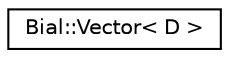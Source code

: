 digraph "Graphical Class Hierarchy"
{
  edge [fontname="Helvetica",fontsize="10",labelfontname="Helvetica",labelfontsize="10"];
  node [fontname="Helvetica",fontsize="10",shape=record];
  rankdir="LR";
  Node1 [label="Bial::Vector\< D \>",height=0.2,width=0.4,color="black", fillcolor="white", style="filled",URL="$class_bial_1_1_vector.html"];
}
